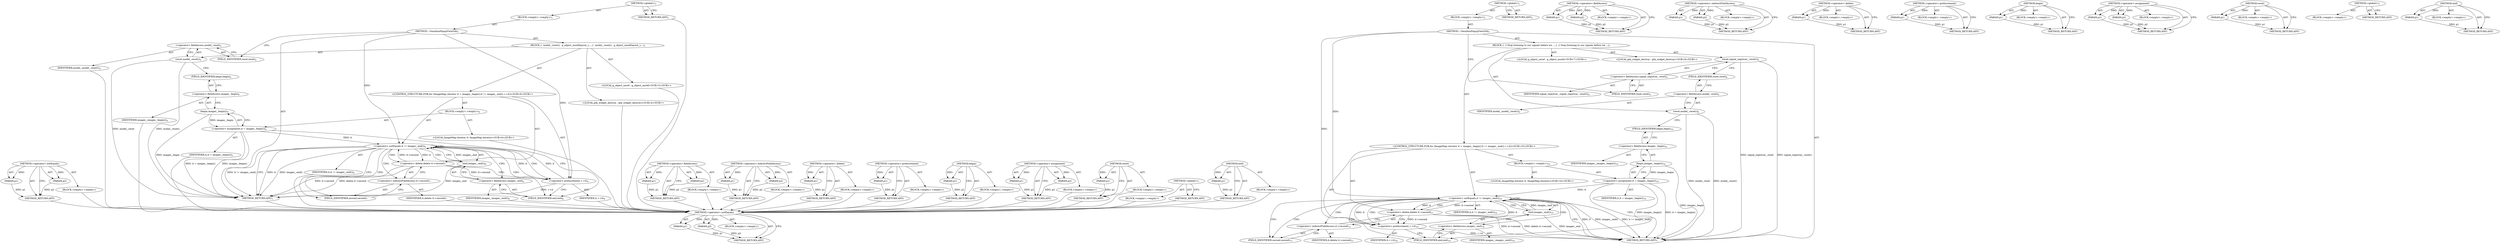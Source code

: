 digraph "end" {
vulnerable_76 [label=<(METHOD,&lt;operator&gt;.notEquals)>];
vulnerable_77 [label=<(PARAM,p1)>];
vulnerable_78 [label=<(PARAM,p2)>];
vulnerable_79 [label=<(BLOCK,&lt;empty&gt;,&lt;empty&gt;)>];
vulnerable_80 [label=<(METHOD_RETURN,ANY)>];
vulnerable_6 [label=<(METHOD,&lt;global&gt;)<SUB>1</SUB>>];
vulnerable_7 [label=<(BLOCK,&lt;empty&gt;,&lt;empty&gt;)<SUB>1</SUB>>];
vulnerable_8 [label=<(METHOD,~OmniboxPopupViewGtk)<SUB>1</SUB>>];
vulnerable_9 [label=<(BLOCK,{
  model_.reset();
  g_object_unref(layout_);
...,{
  model_.reset();
  g_object_unref(layout_);
...)<SUB>1</SUB>>];
vulnerable_10 [label=<(reset,model_.reset())<SUB>2</SUB>>];
vulnerable_11 [label=<(&lt;operator&gt;.fieldAccess,model_.reset)<SUB>2</SUB>>];
vulnerable_12 [label=<(IDENTIFIER,model_,model_.reset())<SUB>2</SUB>>];
vulnerable_13 [label=<(FIELD_IDENTIFIER,reset,reset)<SUB>2</SUB>>];
vulnerable_14 [label="<(LOCAL,g_object_unref : g_object_unref)<SUB>3</SUB>>"];
vulnerable_15 [label="<(LOCAL,gtk_widget_destroy : gtk_widget_destroy)<SUB>4</SUB>>"];
vulnerable_16 [label="<(CONTROL_STRUCTURE,FOR,for (ImageMap::iterator it = images_.begin();it != images_.end();++it))<SUB>6</SUB>>"];
vulnerable_17 [label=<(BLOCK,&lt;empty&gt;,&lt;empty&gt;)<SUB>6</SUB>>];
vulnerable_18 [label="<(LOCAL,ImageMap.iterator it: ImageMap.iterator)<SUB>6</SUB>>"];
vulnerable_19 [label=<(&lt;operator&gt;.assignment,it = images_.begin())<SUB>6</SUB>>];
vulnerable_20 [label=<(IDENTIFIER,it,it = images_.begin())<SUB>6</SUB>>];
vulnerable_21 [label=<(begin,images_.begin())<SUB>6</SUB>>];
vulnerable_22 [label=<(&lt;operator&gt;.fieldAccess,images_.begin)<SUB>6</SUB>>];
vulnerable_23 [label=<(IDENTIFIER,images_,images_.begin())<SUB>6</SUB>>];
vulnerable_24 [label=<(FIELD_IDENTIFIER,begin,begin)<SUB>6</SUB>>];
vulnerable_25 [label=<(&lt;operator&gt;.notEquals,it != images_.end())<SUB>6</SUB>>];
vulnerable_26 [label=<(IDENTIFIER,it,it != images_.end())<SUB>6</SUB>>];
vulnerable_27 [label=<(end,images_.end())<SUB>6</SUB>>];
vulnerable_28 [label=<(&lt;operator&gt;.fieldAccess,images_.end)<SUB>6</SUB>>];
vulnerable_29 [label=<(IDENTIFIER,images_,images_.end())<SUB>6</SUB>>];
vulnerable_30 [label=<(FIELD_IDENTIFIER,end,end)<SUB>6</SUB>>];
vulnerable_31 [label=<(&lt;operator&gt;.preIncrement,++it)<SUB>6</SUB>>];
vulnerable_32 [label=<(IDENTIFIER,it,++it)<SUB>6</SUB>>];
vulnerable_33 [label=<(&lt;operator&gt;.delete,delete it-&gt;second)<SUB>7</SUB>>];
vulnerable_34 [label=<(&lt;operator&gt;.indirectFieldAccess,it-&gt;second)<SUB>7</SUB>>];
vulnerable_35 [label=<(IDENTIFIER,it,delete it-&gt;second)<SUB>7</SUB>>];
vulnerable_36 [label=<(FIELD_IDENTIFIER,second,second)<SUB>7</SUB>>];
vulnerable_37 [label=<(METHOD_RETURN,ANY)<SUB>1</SUB>>];
vulnerable_39 [label=<(METHOD_RETURN,ANY)<SUB>1</SUB>>];
vulnerable_62 [label=<(METHOD,&lt;operator&gt;.fieldAccess)>];
vulnerable_63 [label=<(PARAM,p1)>];
vulnerable_64 [label=<(PARAM,p2)>];
vulnerable_65 [label=<(BLOCK,&lt;empty&gt;,&lt;empty&gt;)>];
vulnerable_66 [label=<(METHOD_RETURN,ANY)>];
vulnerable_93 [label=<(METHOD,&lt;operator&gt;.indirectFieldAccess)>];
vulnerable_94 [label=<(PARAM,p1)>];
vulnerable_95 [label=<(PARAM,p2)>];
vulnerable_96 [label=<(BLOCK,&lt;empty&gt;,&lt;empty&gt;)>];
vulnerable_97 [label=<(METHOD_RETURN,ANY)>];
vulnerable_89 [label=<(METHOD,&lt;operator&gt;.delete)>];
vulnerable_90 [label=<(PARAM,p1)>];
vulnerable_91 [label=<(BLOCK,&lt;empty&gt;,&lt;empty&gt;)>];
vulnerable_92 [label=<(METHOD_RETURN,ANY)>];
vulnerable_85 [label=<(METHOD,&lt;operator&gt;.preIncrement)>];
vulnerable_86 [label=<(PARAM,p1)>];
vulnerable_87 [label=<(BLOCK,&lt;empty&gt;,&lt;empty&gt;)>];
vulnerable_88 [label=<(METHOD_RETURN,ANY)>];
vulnerable_72 [label=<(METHOD,begin)>];
vulnerable_73 [label=<(PARAM,p1)>];
vulnerable_74 [label=<(BLOCK,&lt;empty&gt;,&lt;empty&gt;)>];
vulnerable_75 [label=<(METHOD_RETURN,ANY)>];
vulnerable_67 [label=<(METHOD,&lt;operator&gt;.assignment)>];
vulnerable_68 [label=<(PARAM,p1)>];
vulnerable_69 [label=<(PARAM,p2)>];
vulnerable_70 [label=<(BLOCK,&lt;empty&gt;,&lt;empty&gt;)>];
vulnerable_71 [label=<(METHOD_RETURN,ANY)>];
vulnerable_58 [label=<(METHOD,reset)>];
vulnerable_59 [label=<(PARAM,p1)>];
vulnerable_60 [label=<(BLOCK,&lt;empty&gt;,&lt;empty&gt;)>];
vulnerable_61 [label=<(METHOD_RETURN,ANY)>];
vulnerable_52 [label=<(METHOD,&lt;global&gt;)<SUB>1</SUB>>];
vulnerable_53 [label=<(BLOCK,&lt;empty&gt;,&lt;empty&gt;)>];
vulnerable_54 [label=<(METHOD_RETURN,ANY)>];
vulnerable_81 [label=<(METHOD,end)>];
vulnerable_82 [label=<(PARAM,p1)>];
vulnerable_83 [label=<(BLOCK,&lt;empty&gt;,&lt;empty&gt;)>];
vulnerable_84 [label=<(METHOD_RETURN,ANY)>];
fixed_80 [label=<(METHOD,&lt;operator&gt;.notEquals)>];
fixed_81 [label=<(PARAM,p1)>];
fixed_82 [label=<(PARAM,p2)>];
fixed_83 [label=<(BLOCK,&lt;empty&gt;,&lt;empty&gt;)>];
fixed_84 [label=<(METHOD_RETURN,ANY)>];
fixed_6 [label=<(METHOD,&lt;global&gt;)<SUB>1</SUB>>];
fixed_7 [label=<(BLOCK,&lt;empty&gt;,&lt;empty&gt;)<SUB>1</SUB>>];
fixed_8 [label=<(METHOD,~OmniboxPopupViewGtk)<SUB>1</SUB>>];
fixed_9 [label=<(BLOCK,{
  // Stop listening to our signals before we ...,{
  // Stop listening to our signals before we ...)<SUB>1</SUB>>];
fixed_10 [label=<(reset,signal_registrar_.reset())<SUB>4</SUB>>];
fixed_11 [label=<(&lt;operator&gt;.fieldAccess,signal_registrar_.reset)<SUB>4</SUB>>];
fixed_12 [label=<(IDENTIFIER,signal_registrar_,signal_registrar_.reset())<SUB>4</SUB>>];
fixed_13 [label=<(FIELD_IDENTIFIER,reset,reset)<SUB>4</SUB>>];
fixed_14 [label=<(reset,model_.reset())<SUB>6</SUB>>];
fixed_15 [label=<(&lt;operator&gt;.fieldAccess,model_.reset)<SUB>6</SUB>>];
fixed_16 [label=<(IDENTIFIER,model_,model_.reset())<SUB>6</SUB>>];
fixed_17 [label=<(FIELD_IDENTIFIER,reset,reset)<SUB>6</SUB>>];
fixed_18 [label="<(LOCAL,g_object_unref : g_object_unref)<SUB>7</SUB>>"];
fixed_19 [label="<(LOCAL,gtk_widget_destroy : gtk_widget_destroy)<SUB>8</SUB>>"];
fixed_20 [label="<(CONTROL_STRUCTURE,FOR,for (ImageMap::iterator it = images_.begin();it != images_.end();++it))<SUB>10</SUB>>"];
fixed_21 [label=<(BLOCK,&lt;empty&gt;,&lt;empty&gt;)<SUB>10</SUB>>];
fixed_22 [label="<(LOCAL,ImageMap.iterator it: ImageMap.iterator)<SUB>10</SUB>>"];
fixed_23 [label=<(&lt;operator&gt;.assignment,it = images_.begin())<SUB>10</SUB>>];
fixed_24 [label=<(IDENTIFIER,it,it = images_.begin())<SUB>10</SUB>>];
fixed_25 [label=<(begin,images_.begin())<SUB>10</SUB>>];
fixed_26 [label=<(&lt;operator&gt;.fieldAccess,images_.begin)<SUB>10</SUB>>];
fixed_27 [label=<(IDENTIFIER,images_,images_.begin())<SUB>10</SUB>>];
fixed_28 [label=<(FIELD_IDENTIFIER,begin,begin)<SUB>10</SUB>>];
fixed_29 [label=<(&lt;operator&gt;.notEquals,it != images_.end())<SUB>10</SUB>>];
fixed_30 [label=<(IDENTIFIER,it,it != images_.end())<SUB>10</SUB>>];
fixed_31 [label=<(end,images_.end())<SUB>10</SUB>>];
fixed_32 [label=<(&lt;operator&gt;.fieldAccess,images_.end)<SUB>10</SUB>>];
fixed_33 [label=<(IDENTIFIER,images_,images_.end())<SUB>10</SUB>>];
fixed_34 [label=<(FIELD_IDENTIFIER,end,end)<SUB>10</SUB>>];
fixed_35 [label=<(&lt;operator&gt;.preIncrement,++it)<SUB>10</SUB>>];
fixed_36 [label=<(IDENTIFIER,it,++it)<SUB>10</SUB>>];
fixed_37 [label=<(&lt;operator&gt;.delete,delete it-&gt;second)<SUB>11</SUB>>];
fixed_38 [label=<(&lt;operator&gt;.indirectFieldAccess,it-&gt;second)<SUB>11</SUB>>];
fixed_39 [label=<(IDENTIFIER,it,delete it-&gt;second)<SUB>11</SUB>>];
fixed_40 [label=<(FIELD_IDENTIFIER,second,second)<SUB>11</SUB>>];
fixed_41 [label=<(METHOD_RETURN,ANY)<SUB>1</SUB>>];
fixed_43 [label=<(METHOD_RETURN,ANY)<SUB>1</SUB>>];
fixed_66 [label=<(METHOD,&lt;operator&gt;.fieldAccess)>];
fixed_67 [label=<(PARAM,p1)>];
fixed_68 [label=<(PARAM,p2)>];
fixed_69 [label=<(BLOCK,&lt;empty&gt;,&lt;empty&gt;)>];
fixed_70 [label=<(METHOD_RETURN,ANY)>];
fixed_97 [label=<(METHOD,&lt;operator&gt;.indirectFieldAccess)>];
fixed_98 [label=<(PARAM,p1)>];
fixed_99 [label=<(PARAM,p2)>];
fixed_100 [label=<(BLOCK,&lt;empty&gt;,&lt;empty&gt;)>];
fixed_101 [label=<(METHOD_RETURN,ANY)>];
fixed_93 [label=<(METHOD,&lt;operator&gt;.delete)>];
fixed_94 [label=<(PARAM,p1)>];
fixed_95 [label=<(BLOCK,&lt;empty&gt;,&lt;empty&gt;)>];
fixed_96 [label=<(METHOD_RETURN,ANY)>];
fixed_89 [label=<(METHOD,&lt;operator&gt;.preIncrement)>];
fixed_90 [label=<(PARAM,p1)>];
fixed_91 [label=<(BLOCK,&lt;empty&gt;,&lt;empty&gt;)>];
fixed_92 [label=<(METHOD_RETURN,ANY)>];
fixed_76 [label=<(METHOD,begin)>];
fixed_77 [label=<(PARAM,p1)>];
fixed_78 [label=<(BLOCK,&lt;empty&gt;,&lt;empty&gt;)>];
fixed_79 [label=<(METHOD_RETURN,ANY)>];
fixed_71 [label=<(METHOD,&lt;operator&gt;.assignment)>];
fixed_72 [label=<(PARAM,p1)>];
fixed_73 [label=<(PARAM,p2)>];
fixed_74 [label=<(BLOCK,&lt;empty&gt;,&lt;empty&gt;)>];
fixed_75 [label=<(METHOD_RETURN,ANY)>];
fixed_62 [label=<(METHOD,reset)>];
fixed_63 [label=<(PARAM,p1)>];
fixed_64 [label=<(BLOCK,&lt;empty&gt;,&lt;empty&gt;)>];
fixed_65 [label=<(METHOD_RETURN,ANY)>];
fixed_56 [label=<(METHOD,&lt;global&gt;)<SUB>1</SUB>>];
fixed_57 [label=<(BLOCK,&lt;empty&gt;,&lt;empty&gt;)>];
fixed_58 [label=<(METHOD_RETURN,ANY)>];
fixed_85 [label=<(METHOD,end)>];
fixed_86 [label=<(PARAM,p1)>];
fixed_87 [label=<(BLOCK,&lt;empty&gt;,&lt;empty&gt;)>];
fixed_88 [label=<(METHOD_RETURN,ANY)>];
vulnerable_76 -> vulnerable_77  [key=0, label="AST: "];
vulnerable_76 -> vulnerable_77  [key=1, label="DDG: "];
vulnerable_76 -> vulnerable_79  [key=0, label="AST: "];
vulnerable_76 -> vulnerable_78  [key=0, label="AST: "];
vulnerable_76 -> vulnerable_78  [key=1, label="DDG: "];
vulnerable_76 -> vulnerable_80  [key=0, label="AST: "];
vulnerable_76 -> vulnerable_80  [key=1, label="CFG: "];
vulnerable_77 -> vulnerable_80  [key=0, label="DDG: p1"];
vulnerable_78 -> vulnerable_80  [key=0, label="DDG: p2"];
vulnerable_79 -> fixed_80  [key=0];
vulnerable_80 -> fixed_80  [key=0];
vulnerable_6 -> vulnerable_7  [key=0, label="AST: "];
vulnerable_6 -> vulnerable_39  [key=0, label="AST: "];
vulnerable_6 -> vulnerable_39  [key=1, label="CFG: "];
vulnerable_7 -> vulnerable_8  [key=0, label="AST: "];
vulnerable_8 -> vulnerable_9  [key=0, label="AST: "];
vulnerable_8 -> vulnerable_37  [key=0, label="AST: "];
vulnerable_8 -> vulnerable_13  [key=0, label="CFG: "];
vulnerable_8 -> vulnerable_25  [key=0, label="DDG: "];
vulnerable_8 -> vulnerable_31  [key=0, label="DDG: "];
vulnerable_9 -> vulnerable_10  [key=0, label="AST: "];
vulnerable_9 -> vulnerable_14  [key=0, label="AST: "];
vulnerable_9 -> vulnerable_15  [key=0, label="AST: "];
vulnerable_9 -> vulnerable_16  [key=0, label="AST: "];
vulnerable_10 -> vulnerable_11  [key=0, label="AST: "];
vulnerable_10 -> vulnerable_24  [key=0, label="CFG: "];
vulnerable_10 -> vulnerable_37  [key=0, label="DDG: model_.reset"];
vulnerable_10 -> vulnerable_37  [key=1, label="DDG: model_.reset()"];
vulnerable_11 -> vulnerable_12  [key=0, label="AST: "];
vulnerable_11 -> vulnerable_13  [key=0, label="AST: "];
vulnerable_11 -> vulnerable_10  [key=0, label="CFG: "];
vulnerable_12 -> fixed_80  [key=0];
vulnerable_13 -> vulnerable_11  [key=0, label="CFG: "];
vulnerable_14 -> fixed_80  [key=0];
vulnerable_15 -> fixed_80  [key=0];
vulnerable_16 -> vulnerable_17  [key=0, label="AST: "];
vulnerable_16 -> vulnerable_25  [key=0, label="AST: "];
vulnerable_16 -> vulnerable_31  [key=0, label="AST: "];
vulnerable_16 -> vulnerable_33  [key=0, label="AST: "];
vulnerable_17 -> vulnerable_18  [key=0, label="AST: "];
vulnerable_17 -> vulnerable_19  [key=0, label="AST: "];
vulnerable_18 -> fixed_80  [key=0];
vulnerable_19 -> vulnerable_20  [key=0, label="AST: "];
vulnerable_19 -> vulnerable_21  [key=0, label="AST: "];
vulnerable_19 -> vulnerable_30  [key=0, label="CFG: "];
vulnerable_19 -> vulnerable_37  [key=0, label="DDG: images_.begin()"];
vulnerable_19 -> vulnerable_37  [key=1, label="DDG: it = images_.begin()"];
vulnerable_19 -> vulnerable_25  [key=0, label="DDG: it"];
vulnerable_20 -> fixed_80  [key=0];
vulnerable_21 -> vulnerable_22  [key=0, label="AST: "];
vulnerable_21 -> vulnerable_19  [key=0, label="CFG: "];
vulnerable_21 -> vulnerable_19  [key=1, label="DDG: images_.begin"];
vulnerable_21 -> vulnerable_37  [key=0, label="DDG: images_.begin"];
vulnerable_22 -> vulnerable_23  [key=0, label="AST: "];
vulnerable_22 -> vulnerable_24  [key=0, label="AST: "];
vulnerable_22 -> vulnerable_21  [key=0, label="CFG: "];
vulnerable_23 -> fixed_80  [key=0];
vulnerable_24 -> vulnerable_22  [key=0, label="CFG: "];
vulnerable_25 -> vulnerable_26  [key=0, label="AST: "];
vulnerable_25 -> vulnerable_27  [key=0, label="AST: "];
vulnerable_25 -> vulnerable_27  [key=1, label="CDG: "];
vulnerable_25 -> vulnerable_37  [key=0, label="CFG: "];
vulnerable_25 -> vulnerable_37  [key=1, label="DDG: it"];
vulnerable_25 -> vulnerable_37  [key=2, label="DDG: images_.end()"];
vulnerable_25 -> vulnerable_37  [key=3, label="DDG: it != images_.end()"];
vulnerable_25 -> vulnerable_36  [key=0, label="CFG: "];
vulnerable_25 -> vulnerable_36  [key=1, label="CDG: "];
vulnerable_25 -> vulnerable_31  [key=0, label="DDG: it"];
vulnerable_25 -> vulnerable_31  [key=1, label="CDG: "];
vulnerable_25 -> vulnerable_33  [key=0, label="DDG: it"];
vulnerable_25 -> vulnerable_33  [key=1, label="CDG: "];
vulnerable_25 -> vulnerable_30  [key=0, label="CDG: "];
vulnerable_25 -> vulnerable_34  [key=0, label="CDG: "];
vulnerable_25 -> vulnerable_28  [key=0, label="CDG: "];
vulnerable_25 -> vulnerable_25  [key=0, label="CDG: "];
vulnerable_26 -> fixed_80  [key=0];
vulnerable_27 -> vulnerable_28  [key=0, label="AST: "];
vulnerable_27 -> vulnerable_25  [key=0, label="CFG: "];
vulnerable_27 -> vulnerable_25  [key=1, label="DDG: images_.end"];
vulnerable_27 -> vulnerable_37  [key=0, label="DDG: images_.end"];
vulnerable_28 -> vulnerable_29  [key=0, label="AST: "];
vulnerable_28 -> vulnerable_30  [key=0, label="AST: "];
vulnerable_28 -> vulnerable_27  [key=0, label="CFG: "];
vulnerable_29 -> fixed_80  [key=0];
vulnerable_30 -> vulnerable_28  [key=0, label="CFG: "];
vulnerable_31 -> vulnerable_32  [key=0, label="AST: "];
vulnerable_31 -> vulnerable_30  [key=0, label="CFG: "];
vulnerable_31 -> vulnerable_37  [key=0, label="DDG: ++it"];
vulnerable_31 -> vulnerable_25  [key=0, label="DDG: it"];
vulnerable_32 -> fixed_80  [key=0];
vulnerable_33 -> vulnerable_34  [key=0, label="AST: "];
vulnerable_33 -> vulnerable_31  [key=0, label="CFG: "];
vulnerable_33 -> vulnerable_31  [key=1, label="DDG: it-&gt;second"];
vulnerable_33 -> vulnerable_37  [key=0, label="DDG: it-&gt;second"];
vulnerable_33 -> vulnerable_37  [key=1, label="DDG: delete it-&gt;second"];
vulnerable_33 -> vulnerable_25  [key=0, label="DDG: it-&gt;second"];
vulnerable_34 -> vulnerable_35  [key=0, label="AST: "];
vulnerable_34 -> vulnerable_36  [key=0, label="AST: "];
vulnerable_34 -> vulnerable_33  [key=0, label="CFG: "];
vulnerable_35 -> fixed_80  [key=0];
vulnerable_36 -> vulnerable_34  [key=0, label="CFG: "];
vulnerable_37 -> fixed_80  [key=0];
vulnerable_39 -> fixed_80  [key=0];
vulnerable_62 -> vulnerable_63  [key=0, label="AST: "];
vulnerable_62 -> vulnerable_63  [key=1, label="DDG: "];
vulnerable_62 -> vulnerable_65  [key=0, label="AST: "];
vulnerable_62 -> vulnerable_64  [key=0, label="AST: "];
vulnerable_62 -> vulnerable_64  [key=1, label="DDG: "];
vulnerable_62 -> vulnerable_66  [key=0, label="AST: "];
vulnerable_62 -> vulnerable_66  [key=1, label="CFG: "];
vulnerable_63 -> vulnerable_66  [key=0, label="DDG: p1"];
vulnerable_64 -> vulnerable_66  [key=0, label="DDG: p2"];
vulnerable_65 -> fixed_80  [key=0];
vulnerable_66 -> fixed_80  [key=0];
vulnerable_93 -> vulnerable_94  [key=0, label="AST: "];
vulnerable_93 -> vulnerable_94  [key=1, label="DDG: "];
vulnerable_93 -> vulnerable_96  [key=0, label="AST: "];
vulnerable_93 -> vulnerable_95  [key=0, label="AST: "];
vulnerable_93 -> vulnerable_95  [key=1, label="DDG: "];
vulnerable_93 -> vulnerable_97  [key=0, label="AST: "];
vulnerable_93 -> vulnerable_97  [key=1, label="CFG: "];
vulnerable_94 -> vulnerable_97  [key=0, label="DDG: p1"];
vulnerable_95 -> vulnerable_97  [key=0, label="DDG: p2"];
vulnerable_96 -> fixed_80  [key=0];
vulnerable_97 -> fixed_80  [key=0];
vulnerable_89 -> vulnerable_90  [key=0, label="AST: "];
vulnerable_89 -> vulnerable_90  [key=1, label="DDG: "];
vulnerable_89 -> vulnerable_91  [key=0, label="AST: "];
vulnerable_89 -> vulnerable_92  [key=0, label="AST: "];
vulnerable_89 -> vulnerable_92  [key=1, label="CFG: "];
vulnerable_90 -> vulnerable_92  [key=0, label="DDG: p1"];
vulnerable_91 -> fixed_80  [key=0];
vulnerable_92 -> fixed_80  [key=0];
vulnerable_85 -> vulnerable_86  [key=0, label="AST: "];
vulnerable_85 -> vulnerable_86  [key=1, label="DDG: "];
vulnerable_85 -> vulnerable_87  [key=0, label="AST: "];
vulnerable_85 -> vulnerable_88  [key=0, label="AST: "];
vulnerable_85 -> vulnerable_88  [key=1, label="CFG: "];
vulnerable_86 -> vulnerable_88  [key=0, label="DDG: p1"];
vulnerable_87 -> fixed_80  [key=0];
vulnerable_88 -> fixed_80  [key=0];
vulnerable_72 -> vulnerable_73  [key=0, label="AST: "];
vulnerable_72 -> vulnerable_73  [key=1, label="DDG: "];
vulnerable_72 -> vulnerable_74  [key=0, label="AST: "];
vulnerable_72 -> vulnerable_75  [key=0, label="AST: "];
vulnerable_72 -> vulnerable_75  [key=1, label="CFG: "];
vulnerable_73 -> vulnerable_75  [key=0, label="DDG: p1"];
vulnerable_74 -> fixed_80  [key=0];
vulnerable_75 -> fixed_80  [key=0];
vulnerable_67 -> vulnerable_68  [key=0, label="AST: "];
vulnerable_67 -> vulnerable_68  [key=1, label="DDG: "];
vulnerable_67 -> vulnerable_70  [key=0, label="AST: "];
vulnerable_67 -> vulnerable_69  [key=0, label="AST: "];
vulnerable_67 -> vulnerable_69  [key=1, label="DDG: "];
vulnerable_67 -> vulnerable_71  [key=0, label="AST: "];
vulnerable_67 -> vulnerable_71  [key=1, label="CFG: "];
vulnerable_68 -> vulnerable_71  [key=0, label="DDG: p1"];
vulnerable_69 -> vulnerable_71  [key=0, label="DDG: p2"];
vulnerable_70 -> fixed_80  [key=0];
vulnerable_71 -> fixed_80  [key=0];
vulnerable_58 -> vulnerable_59  [key=0, label="AST: "];
vulnerable_58 -> vulnerable_59  [key=1, label="DDG: "];
vulnerable_58 -> vulnerable_60  [key=0, label="AST: "];
vulnerable_58 -> vulnerable_61  [key=0, label="AST: "];
vulnerable_58 -> vulnerable_61  [key=1, label="CFG: "];
vulnerable_59 -> vulnerable_61  [key=0, label="DDG: p1"];
vulnerable_60 -> fixed_80  [key=0];
vulnerable_61 -> fixed_80  [key=0];
vulnerable_52 -> vulnerable_53  [key=0, label="AST: "];
vulnerable_52 -> vulnerable_54  [key=0, label="AST: "];
vulnerable_52 -> vulnerable_54  [key=1, label="CFG: "];
vulnerable_53 -> fixed_80  [key=0];
vulnerable_54 -> fixed_80  [key=0];
vulnerable_81 -> vulnerable_82  [key=0, label="AST: "];
vulnerable_81 -> vulnerable_82  [key=1, label="DDG: "];
vulnerable_81 -> vulnerable_83  [key=0, label="AST: "];
vulnerable_81 -> vulnerable_84  [key=0, label="AST: "];
vulnerable_81 -> vulnerable_84  [key=1, label="CFG: "];
vulnerable_82 -> vulnerable_84  [key=0, label="DDG: p1"];
vulnerable_83 -> fixed_80  [key=0];
vulnerable_84 -> fixed_80  [key=0];
fixed_80 -> fixed_81  [key=0, label="AST: "];
fixed_80 -> fixed_81  [key=1, label="DDG: "];
fixed_80 -> fixed_83  [key=0, label="AST: "];
fixed_80 -> fixed_82  [key=0, label="AST: "];
fixed_80 -> fixed_82  [key=1, label="DDG: "];
fixed_80 -> fixed_84  [key=0, label="AST: "];
fixed_80 -> fixed_84  [key=1, label="CFG: "];
fixed_81 -> fixed_84  [key=0, label="DDG: p1"];
fixed_82 -> fixed_84  [key=0, label="DDG: p2"];
fixed_6 -> fixed_7  [key=0, label="AST: "];
fixed_6 -> fixed_43  [key=0, label="AST: "];
fixed_6 -> fixed_43  [key=1, label="CFG: "];
fixed_7 -> fixed_8  [key=0, label="AST: "];
fixed_8 -> fixed_9  [key=0, label="AST: "];
fixed_8 -> fixed_41  [key=0, label="AST: "];
fixed_8 -> fixed_13  [key=0, label="CFG: "];
fixed_8 -> fixed_29  [key=0, label="DDG: "];
fixed_8 -> fixed_35  [key=0, label="DDG: "];
fixed_9 -> fixed_10  [key=0, label="AST: "];
fixed_9 -> fixed_14  [key=0, label="AST: "];
fixed_9 -> fixed_18  [key=0, label="AST: "];
fixed_9 -> fixed_19  [key=0, label="AST: "];
fixed_9 -> fixed_20  [key=0, label="AST: "];
fixed_10 -> fixed_11  [key=0, label="AST: "];
fixed_10 -> fixed_17  [key=0, label="CFG: "];
fixed_10 -> fixed_41  [key=0, label="DDG: signal_registrar_.reset"];
fixed_10 -> fixed_41  [key=1, label="DDG: signal_registrar_.reset()"];
fixed_11 -> fixed_12  [key=0, label="AST: "];
fixed_11 -> fixed_13  [key=0, label="AST: "];
fixed_11 -> fixed_10  [key=0, label="CFG: "];
fixed_13 -> fixed_11  [key=0, label="CFG: "];
fixed_14 -> fixed_15  [key=0, label="AST: "];
fixed_14 -> fixed_28  [key=0, label="CFG: "];
fixed_14 -> fixed_41  [key=0, label="DDG: model_.reset"];
fixed_14 -> fixed_41  [key=1, label="DDG: model_.reset()"];
fixed_15 -> fixed_16  [key=0, label="AST: "];
fixed_15 -> fixed_17  [key=0, label="AST: "];
fixed_15 -> fixed_14  [key=0, label="CFG: "];
fixed_17 -> fixed_15  [key=0, label="CFG: "];
fixed_20 -> fixed_21  [key=0, label="AST: "];
fixed_20 -> fixed_29  [key=0, label="AST: "];
fixed_20 -> fixed_35  [key=0, label="AST: "];
fixed_20 -> fixed_37  [key=0, label="AST: "];
fixed_21 -> fixed_22  [key=0, label="AST: "];
fixed_21 -> fixed_23  [key=0, label="AST: "];
fixed_23 -> fixed_24  [key=0, label="AST: "];
fixed_23 -> fixed_25  [key=0, label="AST: "];
fixed_23 -> fixed_34  [key=0, label="CFG: "];
fixed_23 -> fixed_41  [key=0, label="DDG: images_.begin()"];
fixed_23 -> fixed_41  [key=1, label="DDG: it = images_.begin()"];
fixed_23 -> fixed_29  [key=0, label="DDG: it"];
fixed_25 -> fixed_26  [key=0, label="AST: "];
fixed_25 -> fixed_23  [key=0, label="CFG: "];
fixed_25 -> fixed_23  [key=1, label="DDG: images_.begin"];
fixed_25 -> fixed_41  [key=0, label="DDG: images_.begin"];
fixed_26 -> fixed_27  [key=0, label="AST: "];
fixed_26 -> fixed_28  [key=0, label="AST: "];
fixed_26 -> fixed_25  [key=0, label="CFG: "];
fixed_28 -> fixed_26  [key=0, label="CFG: "];
fixed_29 -> fixed_30  [key=0, label="AST: "];
fixed_29 -> fixed_31  [key=0, label="AST: "];
fixed_29 -> fixed_31  [key=1, label="CDG: "];
fixed_29 -> fixed_41  [key=0, label="CFG: "];
fixed_29 -> fixed_41  [key=1, label="DDG: it"];
fixed_29 -> fixed_41  [key=2, label="DDG: images_.end()"];
fixed_29 -> fixed_41  [key=3, label="DDG: it != images_.end()"];
fixed_29 -> fixed_40  [key=0, label="CFG: "];
fixed_29 -> fixed_40  [key=1, label="CDG: "];
fixed_29 -> fixed_35  [key=0, label="DDG: it"];
fixed_29 -> fixed_35  [key=1, label="CDG: "];
fixed_29 -> fixed_37  [key=0, label="DDG: it"];
fixed_29 -> fixed_37  [key=1, label="CDG: "];
fixed_29 -> fixed_29  [key=0, label="CDG: "];
fixed_29 -> fixed_34  [key=0, label="CDG: "];
fixed_29 -> fixed_32  [key=0, label="CDG: "];
fixed_29 -> fixed_38  [key=0, label="CDG: "];
fixed_31 -> fixed_32  [key=0, label="AST: "];
fixed_31 -> fixed_29  [key=0, label="CFG: "];
fixed_31 -> fixed_29  [key=1, label="DDG: images_.end"];
fixed_31 -> fixed_41  [key=0, label="DDG: images_.end"];
fixed_32 -> fixed_33  [key=0, label="AST: "];
fixed_32 -> fixed_34  [key=0, label="AST: "];
fixed_32 -> fixed_31  [key=0, label="CFG: "];
fixed_34 -> fixed_32  [key=0, label="CFG: "];
fixed_35 -> fixed_36  [key=0, label="AST: "];
fixed_35 -> fixed_34  [key=0, label="CFG: "];
fixed_35 -> fixed_41  [key=0, label="DDG: ++it"];
fixed_35 -> fixed_29  [key=0, label="DDG: it"];
fixed_37 -> fixed_38  [key=0, label="AST: "];
fixed_37 -> fixed_35  [key=0, label="CFG: "];
fixed_37 -> fixed_35  [key=1, label="DDG: it-&gt;second"];
fixed_37 -> fixed_41  [key=0, label="DDG: it-&gt;second"];
fixed_37 -> fixed_41  [key=1, label="DDG: delete it-&gt;second"];
fixed_37 -> fixed_29  [key=0, label="DDG: it-&gt;second"];
fixed_38 -> fixed_39  [key=0, label="AST: "];
fixed_38 -> fixed_40  [key=0, label="AST: "];
fixed_38 -> fixed_37  [key=0, label="CFG: "];
fixed_40 -> fixed_38  [key=0, label="CFG: "];
fixed_66 -> fixed_67  [key=0, label="AST: "];
fixed_66 -> fixed_67  [key=1, label="DDG: "];
fixed_66 -> fixed_69  [key=0, label="AST: "];
fixed_66 -> fixed_68  [key=0, label="AST: "];
fixed_66 -> fixed_68  [key=1, label="DDG: "];
fixed_66 -> fixed_70  [key=0, label="AST: "];
fixed_66 -> fixed_70  [key=1, label="CFG: "];
fixed_67 -> fixed_70  [key=0, label="DDG: p1"];
fixed_68 -> fixed_70  [key=0, label="DDG: p2"];
fixed_97 -> fixed_98  [key=0, label="AST: "];
fixed_97 -> fixed_98  [key=1, label="DDG: "];
fixed_97 -> fixed_100  [key=0, label="AST: "];
fixed_97 -> fixed_99  [key=0, label="AST: "];
fixed_97 -> fixed_99  [key=1, label="DDG: "];
fixed_97 -> fixed_101  [key=0, label="AST: "];
fixed_97 -> fixed_101  [key=1, label="CFG: "];
fixed_98 -> fixed_101  [key=0, label="DDG: p1"];
fixed_99 -> fixed_101  [key=0, label="DDG: p2"];
fixed_93 -> fixed_94  [key=0, label="AST: "];
fixed_93 -> fixed_94  [key=1, label="DDG: "];
fixed_93 -> fixed_95  [key=0, label="AST: "];
fixed_93 -> fixed_96  [key=0, label="AST: "];
fixed_93 -> fixed_96  [key=1, label="CFG: "];
fixed_94 -> fixed_96  [key=0, label="DDG: p1"];
fixed_89 -> fixed_90  [key=0, label="AST: "];
fixed_89 -> fixed_90  [key=1, label="DDG: "];
fixed_89 -> fixed_91  [key=0, label="AST: "];
fixed_89 -> fixed_92  [key=0, label="AST: "];
fixed_89 -> fixed_92  [key=1, label="CFG: "];
fixed_90 -> fixed_92  [key=0, label="DDG: p1"];
fixed_76 -> fixed_77  [key=0, label="AST: "];
fixed_76 -> fixed_77  [key=1, label="DDG: "];
fixed_76 -> fixed_78  [key=0, label="AST: "];
fixed_76 -> fixed_79  [key=0, label="AST: "];
fixed_76 -> fixed_79  [key=1, label="CFG: "];
fixed_77 -> fixed_79  [key=0, label="DDG: p1"];
fixed_71 -> fixed_72  [key=0, label="AST: "];
fixed_71 -> fixed_72  [key=1, label="DDG: "];
fixed_71 -> fixed_74  [key=0, label="AST: "];
fixed_71 -> fixed_73  [key=0, label="AST: "];
fixed_71 -> fixed_73  [key=1, label="DDG: "];
fixed_71 -> fixed_75  [key=0, label="AST: "];
fixed_71 -> fixed_75  [key=1, label="CFG: "];
fixed_72 -> fixed_75  [key=0, label="DDG: p1"];
fixed_73 -> fixed_75  [key=0, label="DDG: p2"];
fixed_62 -> fixed_63  [key=0, label="AST: "];
fixed_62 -> fixed_63  [key=1, label="DDG: "];
fixed_62 -> fixed_64  [key=0, label="AST: "];
fixed_62 -> fixed_65  [key=0, label="AST: "];
fixed_62 -> fixed_65  [key=1, label="CFG: "];
fixed_63 -> fixed_65  [key=0, label="DDG: p1"];
fixed_56 -> fixed_57  [key=0, label="AST: "];
fixed_56 -> fixed_58  [key=0, label="AST: "];
fixed_56 -> fixed_58  [key=1, label="CFG: "];
fixed_85 -> fixed_86  [key=0, label="AST: "];
fixed_85 -> fixed_86  [key=1, label="DDG: "];
fixed_85 -> fixed_87  [key=0, label="AST: "];
fixed_85 -> fixed_88  [key=0, label="AST: "];
fixed_85 -> fixed_88  [key=1, label="CFG: "];
fixed_86 -> fixed_88  [key=0, label="DDG: p1"];
}
